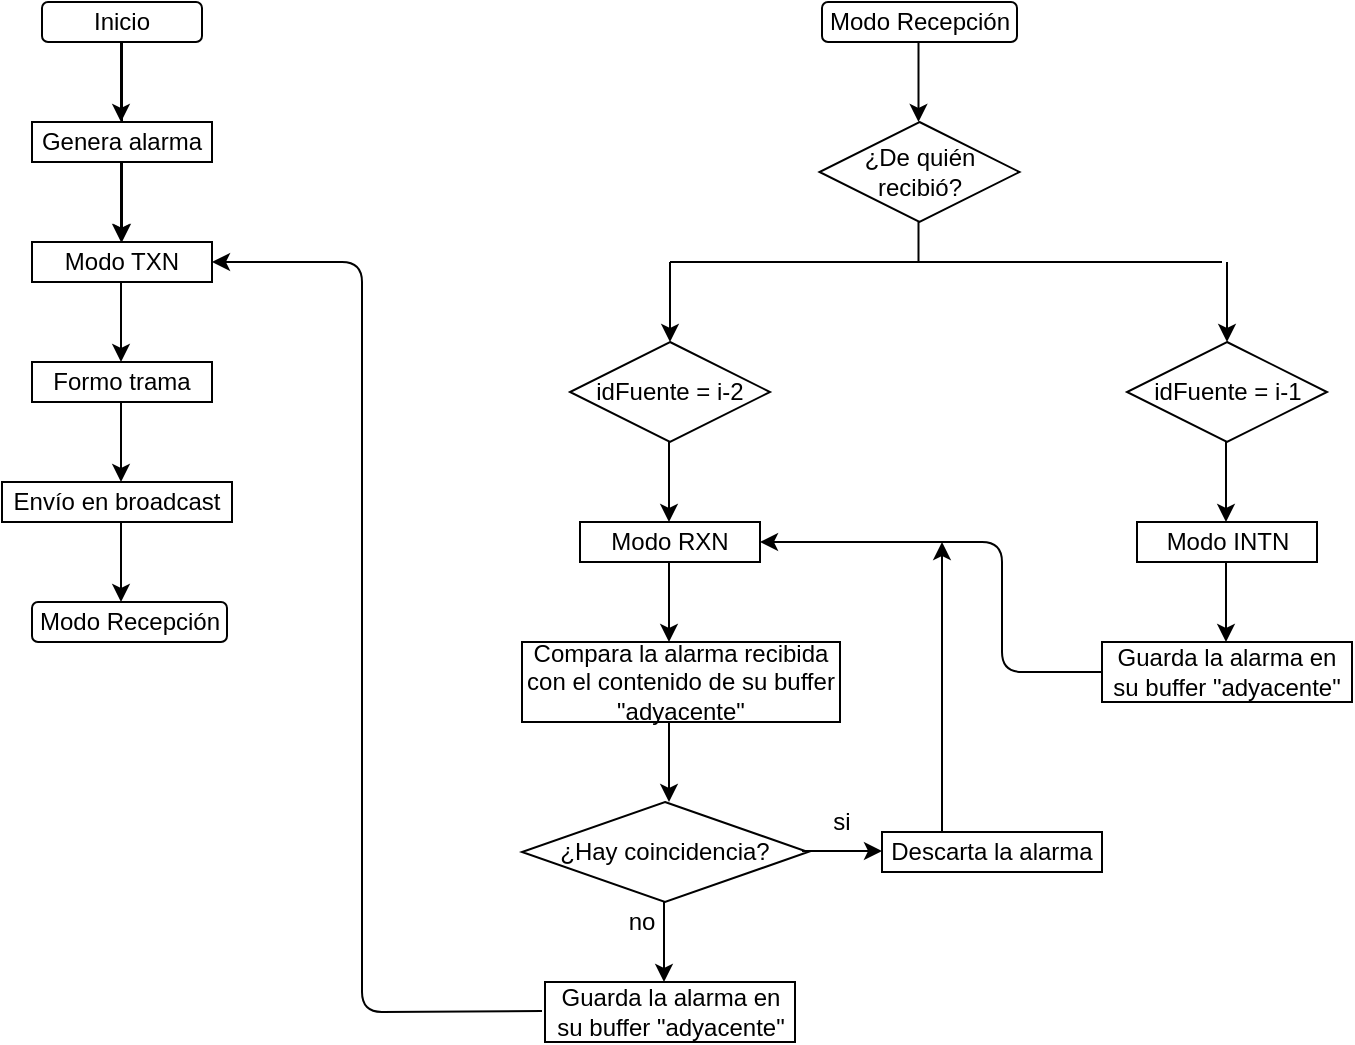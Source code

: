 <mxfile version="14.5.1" type="device"><diagram id="C5RBs43oDa-KdzZeNtuy" name="Page-1"><mxGraphModel dx="782" dy="468" grid="1" gridSize="10" guides="1" tooltips="1" connect="1" arrows="1" fold="1" page="1" pageScale="1" pageWidth="827" pageHeight="1169" math="0" shadow="0"><root><mxCell id="WIyWlLk6GJQsqaUBKTNV-0"/><mxCell id="WIyWlLk6GJQsqaUBKTNV-1" parent="WIyWlLk6GJQsqaUBKTNV-0"/><mxCell id="tO2VwnCAgfntfXCUiCao-60" value="" style="edgeStyle=orthogonalEdgeStyle;rounded=0;orthogonalLoop=1;jettySize=auto;html=1;" edge="1" parent="WIyWlLk6GJQsqaUBKTNV-1" source="tO2VwnCAgfntfXCUiCao-34" target="tO2VwnCAgfntfXCUiCao-51"><mxGeometry relative="1" as="geometry"/></mxCell><mxCell id="tO2VwnCAgfntfXCUiCao-34" value="Inicio" style="rounded=1;whiteSpace=wrap;html=1;fontSize=12;glass=0;strokeWidth=1;shadow=0;" vertex="1" parent="WIyWlLk6GJQsqaUBKTNV-1"><mxGeometry x="120" y="40" width="80" height="20" as="geometry"/></mxCell><mxCell id="tO2VwnCAgfntfXCUiCao-48" value="" style="endArrow=classic;html=1;" edge="1" parent="WIyWlLk6GJQsqaUBKTNV-1"><mxGeometry width="50" height="50" relative="1" as="geometry"><mxPoint x="159.5" y="60" as="sourcePoint"/><mxPoint x="159.5" y="100" as="targetPoint"/></mxGeometry></mxCell><mxCell id="tO2VwnCAgfntfXCUiCao-49" value="Genera alarma" style="rounded=0;whiteSpace=wrap;html=1;" vertex="1" parent="WIyWlLk6GJQsqaUBKTNV-1"><mxGeometry x="115" y="100" width="90" height="20" as="geometry"/></mxCell><mxCell id="tO2VwnCAgfntfXCUiCao-50" value="" style="endArrow=classic;html=1;" edge="1" parent="WIyWlLk6GJQsqaUBKTNV-1"><mxGeometry width="50" height="50" relative="1" as="geometry"><mxPoint x="159.5" y="120" as="sourcePoint"/><mxPoint x="159.5" y="160" as="targetPoint"/></mxGeometry></mxCell><mxCell id="tO2VwnCAgfntfXCUiCao-51" value="Modo TXN" style="rounded=0;whiteSpace=wrap;html=1;" vertex="1" parent="WIyWlLk6GJQsqaUBKTNV-1"><mxGeometry x="115" y="160" width="90" height="20" as="geometry"/></mxCell><mxCell id="tO2VwnCAgfntfXCUiCao-52" value="Formo trama" style="rounded=0;whiteSpace=wrap;html=1;" vertex="1" parent="WIyWlLk6GJQsqaUBKTNV-1"><mxGeometry x="115" y="220" width="90" height="20" as="geometry"/></mxCell><mxCell id="tO2VwnCAgfntfXCUiCao-53" value="Envío en broadcast" style="rounded=0;whiteSpace=wrap;html=1;" vertex="1" parent="WIyWlLk6GJQsqaUBKTNV-1"><mxGeometry x="100" y="280" width="115" height="20" as="geometry"/></mxCell><mxCell id="tO2VwnCAgfntfXCUiCao-54" value="" style="endArrow=classic;html=1;" edge="1" parent="WIyWlLk6GJQsqaUBKTNV-1"><mxGeometry width="50" height="50" relative="1" as="geometry"><mxPoint x="159.5" y="180" as="sourcePoint"/><mxPoint x="159.5" y="220" as="targetPoint"/></mxGeometry></mxCell><mxCell id="tO2VwnCAgfntfXCUiCao-55" value="" style="endArrow=classic;html=1;" edge="1" parent="WIyWlLk6GJQsqaUBKTNV-1"><mxGeometry width="50" height="50" relative="1" as="geometry"><mxPoint x="159.5" y="240" as="sourcePoint"/><mxPoint x="159.5" y="280" as="targetPoint"/></mxGeometry></mxCell><mxCell id="tO2VwnCAgfntfXCUiCao-56" value="Modo Recepción" style="rounded=1;whiteSpace=wrap;html=1;fontSize=12;glass=0;strokeWidth=1;shadow=0;" vertex="1" parent="WIyWlLk6GJQsqaUBKTNV-1"><mxGeometry x="115" y="340" width="97.5" height="20" as="geometry"/></mxCell><mxCell id="tO2VwnCAgfntfXCUiCao-57" value="" style="endArrow=classic;html=1;" edge="1" parent="WIyWlLk6GJQsqaUBKTNV-1"><mxGeometry width="50" height="50" relative="1" as="geometry"><mxPoint x="159.5" y="300" as="sourcePoint"/><mxPoint x="159.5" y="340" as="targetPoint"/></mxGeometry></mxCell><mxCell id="tO2VwnCAgfntfXCUiCao-58" value="Modo Recepción" style="rounded=1;whiteSpace=wrap;html=1;fontSize=12;glass=0;strokeWidth=1;shadow=0;" vertex="1" parent="WIyWlLk6GJQsqaUBKTNV-1"><mxGeometry x="510" y="40" width="97.5" height="20" as="geometry"/></mxCell><mxCell id="tO2VwnCAgfntfXCUiCao-61" value="" style="endArrow=classic;html=1;" edge="1" parent="WIyWlLk6GJQsqaUBKTNV-1"><mxGeometry width="50" height="50" relative="1" as="geometry"><mxPoint x="558.25" y="60" as="sourcePoint"/><mxPoint x="558.25" y="100" as="targetPoint"/></mxGeometry></mxCell><mxCell id="tO2VwnCAgfntfXCUiCao-62" value="¿De quién recibió?" style="rhombus;whiteSpace=wrap;html=1;" vertex="1" parent="WIyWlLk6GJQsqaUBKTNV-1"><mxGeometry x="508.75" y="100" width="100" height="50" as="geometry"/></mxCell><mxCell id="tO2VwnCAgfntfXCUiCao-63" value="" style="endArrow=none;html=1;" edge="1" parent="WIyWlLk6GJQsqaUBKTNV-1"><mxGeometry width="50" height="50" relative="1" as="geometry"><mxPoint x="558.25" y="170" as="sourcePoint"/><mxPoint x="558.25" y="150" as="targetPoint"/></mxGeometry></mxCell><mxCell id="tO2VwnCAgfntfXCUiCao-65" value="" style="endArrow=classic;html=1;" edge="1" parent="WIyWlLk6GJQsqaUBKTNV-1"><mxGeometry width="50" height="50" relative="1" as="geometry"><mxPoint x="434" y="170" as="sourcePoint"/><mxPoint x="434" y="210" as="targetPoint"/></mxGeometry></mxCell><mxCell id="tO2VwnCAgfntfXCUiCao-66" value="" style="endArrow=classic;html=1;" edge="1" parent="WIyWlLk6GJQsqaUBKTNV-1"><mxGeometry width="50" height="50" relative="1" as="geometry"><mxPoint x="712.5" y="170" as="sourcePoint"/><mxPoint x="712.5" y="210" as="targetPoint"/></mxGeometry></mxCell><mxCell id="tO2VwnCAgfntfXCUiCao-67" value="idFuente = i-2" style="rhombus;whiteSpace=wrap;html=1;" vertex="1" parent="WIyWlLk6GJQsqaUBKTNV-1"><mxGeometry x="384" y="210" width="100" height="50" as="geometry"/></mxCell><mxCell id="tO2VwnCAgfntfXCUiCao-68" value="idFuente = i-1" style="rhombus;whiteSpace=wrap;html=1;" vertex="1" parent="WIyWlLk6GJQsqaUBKTNV-1"><mxGeometry x="662.5" y="210" width="100" height="50" as="geometry"/></mxCell><mxCell id="tO2VwnCAgfntfXCUiCao-71" value="" style="endArrow=classic;html=1;" edge="1" parent="WIyWlLk6GJQsqaUBKTNV-1"><mxGeometry width="50" height="50" relative="1" as="geometry"><mxPoint x="712" y="260" as="sourcePoint"/><mxPoint x="712" y="300" as="targetPoint"/></mxGeometry></mxCell><mxCell id="tO2VwnCAgfntfXCUiCao-72" value="" style="endArrow=classic;html=1;" edge="1" parent="WIyWlLk6GJQsqaUBKTNV-1"><mxGeometry width="50" height="50" relative="1" as="geometry"><mxPoint x="433.5" y="260" as="sourcePoint"/><mxPoint x="433.5" y="300" as="targetPoint"/></mxGeometry></mxCell><mxCell id="tO2VwnCAgfntfXCUiCao-73" value="Modo INTN" style="rounded=0;whiteSpace=wrap;html=1;" vertex="1" parent="WIyWlLk6GJQsqaUBKTNV-1"><mxGeometry x="667.5" y="300" width="90" height="20" as="geometry"/></mxCell><mxCell id="tO2VwnCAgfntfXCUiCao-74" value="Modo RXN" style="rounded=0;whiteSpace=wrap;html=1;" vertex="1" parent="WIyWlLk6GJQsqaUBKTNV-1"><mxGeometry x="389" y="300" width="90" height="20" as="geometry"/></mxCell><mxCell id="tO2VwnCAgfntfXCUiCao-75" value="" style="endArrow=classic;html=1;" edge="1" parent="WIyWlLk6GJQsqaUBKTNV-1"><mxGeometry width="50" height="50" relative="1" as="geometry"><mxPoint x="712" y="320" as="sourcePoint"/><mxPoint x="712" y="360" as="targetPoint"/></mxGeometry></mxCell><mxCell id="tO2VwnCAgfntfXCUiCao-76" value="" style="endArrow=classic;html=1;" edge="1" parent="WIyWlLk6GJQsqaUBKTNV-1"><mxGeometry width="50" height="50" relative="1" as="geometry"><mxPoint x="433.5" y="320" as="sourcePoint"/><mxPoint x="433.5" y="360" as="targetPoint"/></mxGeometry></mxCell><mxCell id="tO2VwnCAgfntfXCUiCao-77" value="Guarda la alarma en su buffer &quot;adyacente&quot;" style="rounded=0;whiteSpace=wrap;html=1;" vertex="1" parent="WIyWlLk6GJQsqaUBKTNV-1"><mxGeometry x="650" y="360" width="125" height="30" as="geometry"/></mxCell><mxCell id="tO2VwnCAgfntfXCUiCao-78" value="" style="endArrow=classic;html=1;exitX=0;exitY=0.5;exitDx=0;exitDy=0;entryX=1;entryY=0.5;entryDx=0;entryDy=0;" edge="1" parent="WIyWlLk6GJQsqaUBKTNV-1" source="tO2VwnCAgfntfXCUiCao-77" target="tO2VwnCAgfntfXCUiCao-74"><mxGeometry width="50" height="50" relative="1" as="geometry"><mxPoint x="420" y="360" as="sourcePoint"/><mxPoint x="550" y="310" as="targetPoint"/><Array as="points"><mxPoint x="600" y="375"/><mxPoint x="600" y="310"/></Array></mxGeometry></mxCell><mxCell id="tO2VwnCAgfntfXCUiCao-80" value="Compara la alarma recibida con el contenido de su buffer &quot;adyacente&quot;" style="rounded=0;whiteSpace=wrap;html=1;" vertex="1" parent="WIyWlLk6GJQsqaUBKTNV-1"><mxGeometry x="360" y="360" width="159" height="40" as="geometry"/></mxCell><mxCell id="tO2VwnCAgfntfXCUiCao-81" value="" style="endArrow=none;html=1;" edge="1" parent="WIyWlLk6GJQsqaUBKTNV-1"><mxGeometry width="50" height="50" relative="1" as="geometry"><mxPoint x="434" y="170" as="sourcePoint"/><mxPoint x="710" y="170" as="targetPoint"/></mxGeometry></mxCell><mxCell id="tO2VwnCAgfntfXCUiCao-82" value="¿Hay coincidencia?" style="rhombus;whiteSpace=wrap;html=1;" vertex="1" parent="WIyWlLk6GJQsqaUBKTNV-1"><mxGeometry x="360" y="440" width="143" height="50" as="geometry"/></mxCell><mxCell id="tO2VwnCAgfntfXCUiCao-83" value="" style="endArrow=classic;html=1;" edge="1" parent="WIyWlLk6GJQsqaUBKTNV-1"><mxGeometry width="50" height="50" relative="1" as="geometry"><mxPoint x="500" y="464.5" as="sourcePoint"/><mxPoint x="540" y="464.5" as="targetPoint"/></mxGeometry></mxCell><mxCell id="tO2VwnCAgfntfXCUiCao-84" value="si" style="text;html=1;strokeColor=none;fillColor=none;align=center;verticalAlign=middle;whiteSpace=wrap;rounded=0;" vertex="1" parent="WIyWlLk6GJQsqaUBKTNV-1"><mxGeometry x="500" y="440" width="40" height="20" as="geometry"/></mxCell><mxCell id="tO2VwnCAgfntfXCUiCao-85" value="Descarta la alarma" style="rounded=0;whiteSpace=wrap;html=1;" vertex="1" parent="WIyWlLk6GJQsqaUBKTNV-1"><mxGeometry x="540" y="455" width="110" height="20" as="geometry"/></mxCell><mxCell id="tO2VwnCAgfntfXCUiCao-86" value="" style="endArrow=classic;html=1;" edge="1" parent="WIyWlLk6GJQsqaUBKTNV-1"><mxGeometry width="50" height="50" relative="1" as="geometry"><mxPoint x="433.5" y="400" as="sourcePoint"/><mxPoint x="433.5" y="440" as="targetPoint"/></mxGeometry></mxCell><mxCell id="tO2VwnCAgfntfXCUiCao-88" value="" style="endArrow=classic;html=1;" edge="1" parent="WIyWlLk6GJQsqaUBKTNV-1"><mxGeometry width="50" height="50" relative="1" as="geometry"><mxPoint x="570" y="455" as="sourcePoint"/><mxPoint x="570" y="310" as="targetPoint"/></mxGeometry></mxCell><mxCell id="tO2VwnCAgfntfXCUiCao-90" value="" style="endArrow=classic;html=1;" edge="1" parent="WIyWlLk6GJQsqaUBKTNV-1"><mxGeometry width="50" height="50" relative="1" as="geometry"><mxPoint x="431" y="490" as="sourcePoint"/><mxPoint x="431" y="530" as="targetPoint"/></mxGeometry></mxCell><mxCell id="tO2VwnCAgfntfXCUiCao-91" value="no" style="text;html=1;strokeColor=none;fillColor=none;align=center;verticalAlign=middle;whiteSpace=wrap;rounded=0;" vertex="1" parent="WIyWlLk6GJQsqaUBKTNV-1"><mxGeometry x="400" y="490" width="40" height="20" as="geometry"/></mxCell><mxCell id="tO2VwnCAgfntfXCUiCao-92" value="Guarda la alarma en su buffer &quot;adyacente&quot;" style="rounded=0;whiteSpace=wrap;html=1;" vertex="1" parent="WIyWlLk6GJQsqaUBKTNV-1"><mxGeometry x="371.5" y="530" width="125" height="30" as="geometry"/></mxCell><mxCell id="tO2VwnCAgfntfXCUiCao-94" value="" style="endArrow=classic;html=1;entryX=1;entryY=0.5;entryDx=0;entryDy=0;" edge="1" parent="WIyWlLk6GJQsqaUBKTNV-1" target="tO2VwnCAgfntfXCUiCao-51"><mxGeometry width="50" height="50" relative="1" as="geometry"><mxPoint x="370" y="544.5" as="sourcePoint"/><mxPoint x="280" y="170" as="targetPoint"/><Array as="points"><mxPoint x="280" y="545"/><mxPoint x="280" y="170"/></Array></mxGeometry></mxCell></root></mxGraphModel></diagram></mxfile>
